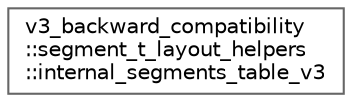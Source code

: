 digraph "类继承关系图"
{
 // LATEX_PDF_SIZE
  bgcolor="transparent";
  edge [fontname=Helvetica,fontsize=10,labelfontname=Helvetica,labelfontsize=10];
  node [fontname=Helvetica,fontsize=10,shape=box,height=0.2,width=0.4];
  rankdir="LR";
  Node0 [id="Node000000",label="v3_backward_compatibility\l::segment_t_layout_helpers\l::internal_segments_table_v3",height=0.2,width=0.4,color="grey40", fillcolor="white", style="filled",URL="$structv3__backward__compatibility_1_1segment__t__layout__helpers_1_1internal__segments__table__v3.html",tooltip=" "];
}
